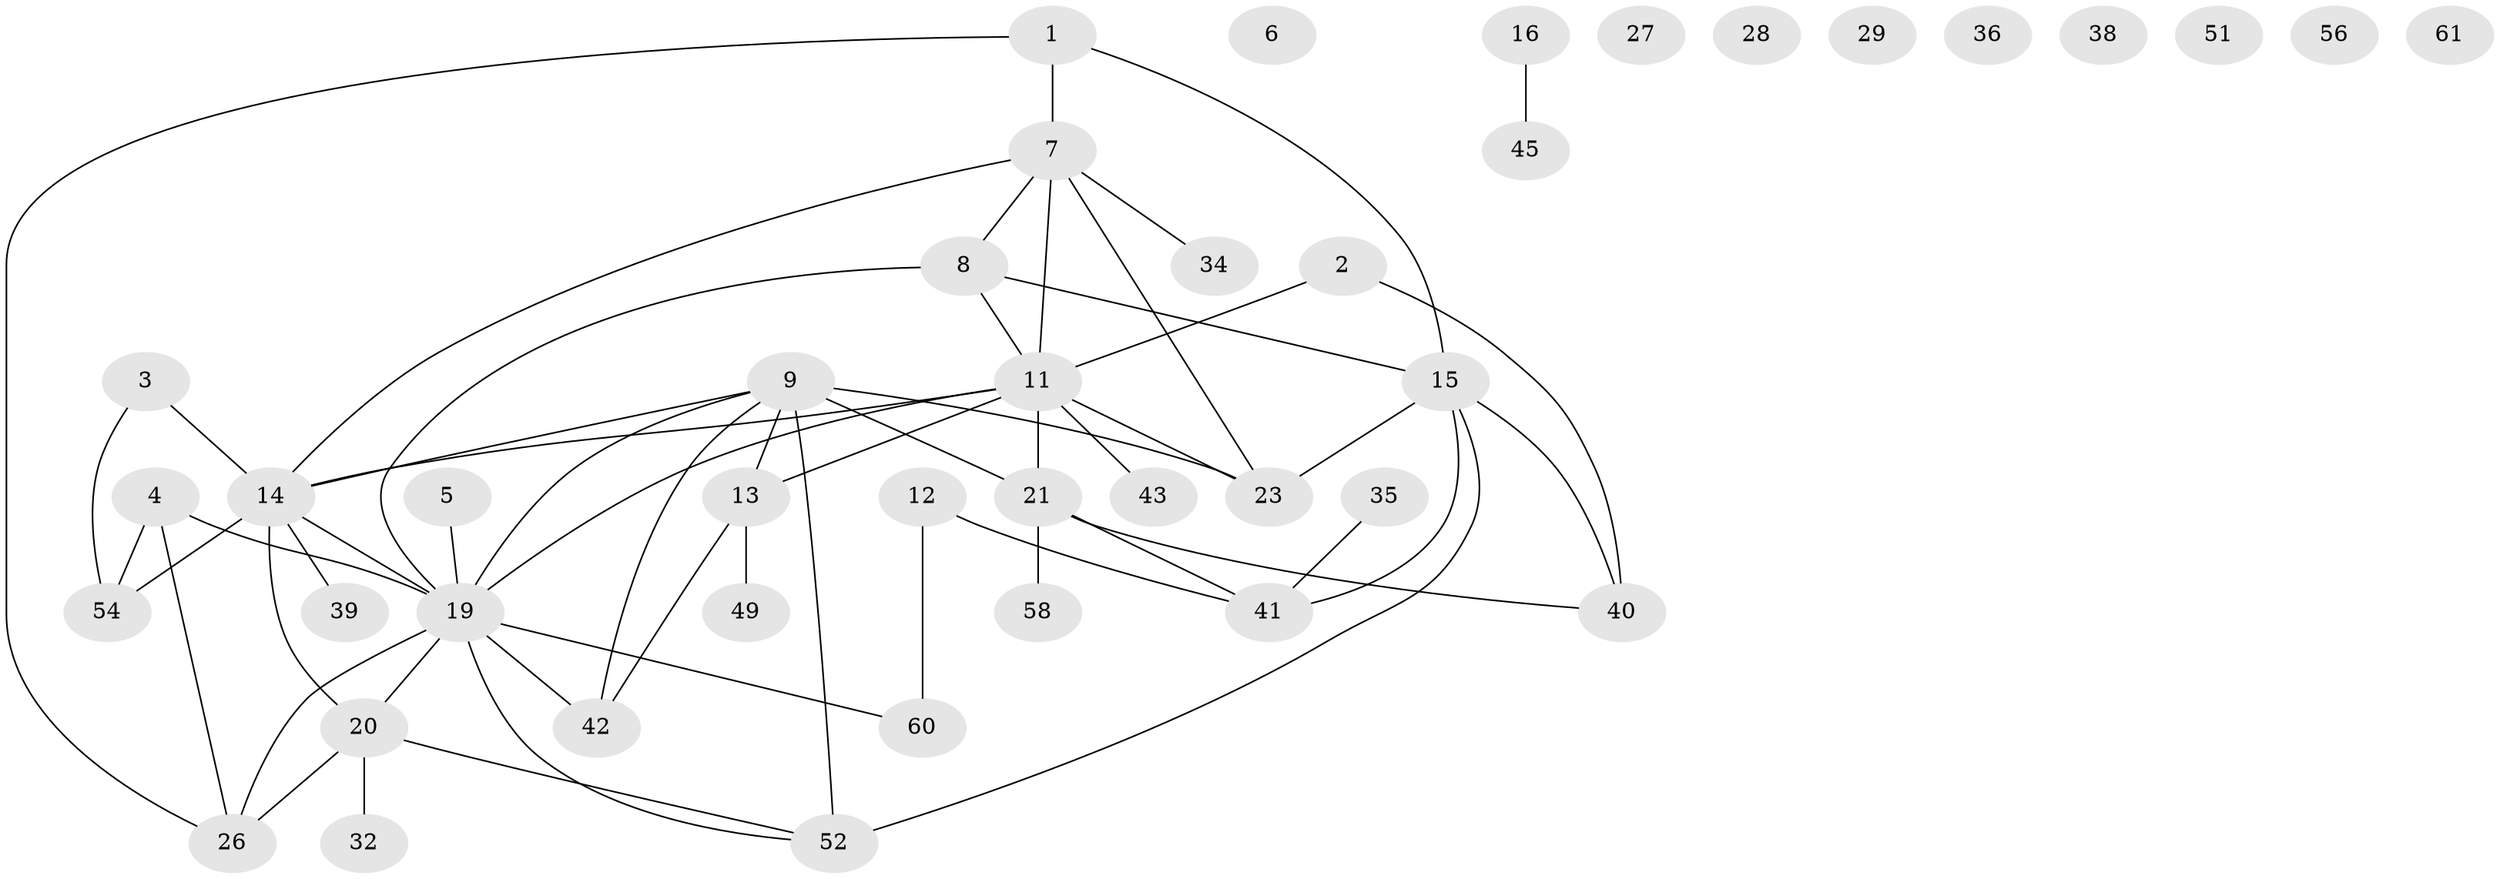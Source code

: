 // Generated by graph-tools (version 1.1) at 2025/23/03/03/25 07:23:27]
// undirected, 42 vertices, 57 edges
graph export_dot {
graph [start="1"]
  node [color=gray90,style=filled];
  1 [super="+47"];
  2;
  3 [super="+22"];
  4 [super="+10"];
  5;
  6;
  7 [super="+30"];
  8 [super="+59"];
  9 [super="+46"];
  11 [super="+18"];
  12;
  13 [super="+31"];
  14 [super="+25"];
  15 [super="+17"];
  16;
  19 [super="+50"];
  20 [super="+24"];
  21 [super="+33"];
  23;
  26 [super="+53"];
  27;
  28;
  29;
  32 [super="+37"];
  34 [super="+57"];
  35;
  36;
  38;
  39 [super="+44"];
  40;
  41 [super="+48"];
  42;
  43;
  45;
  49;
  51;
  52 [super="+55"];
  54;
  56;
  58;
  60;
  61;
  1 -- 15;
  1 -- 26;
  1 -- 7;
  2 -- 11;
  2 -- 40;
  3 -- 14;
  3 -- 54;
  4 -- 26;
  4 -- 54;
  4 -- 19;
  5 -- 19;
  7 -- 11 [weight=2];
  7 -- 23;
  7 -- 8;
  7 -- 14;
  7 -- 34;
  8 -- 19;
  8 -- 11;
  8 -- 15;
  9 -- 19;
  9 -- 52 [weight=2];
  9 -- 21;
  9 -- 23;
  9 -- 42;
  9 -- 14;
  9 -- 13;
  11 -- 13;
  11 -- 14;
  11 -- 19;
  11 -- 23;
  11 -- 43;
  11 -- 21;
  12 -- 60;
  12 -- 41;
  13 -- 42;
  13 -- 49;
  14 -- 39 [weight=2];
  14 -- 54;
  14 -- 19;
  14 -- 20;
  15 -- 23;
  15 -- 40;
  15 -- 52;
  15 -- 41;
  16 -- 45;
  19 -- 42;
  19 -- 60;
  19 -- 20;
  19 -- 52;
  19 -- 26;
  20 -- 32;
  20 -- 52;
  20 -- 26;
  21 -- 40;
  21 -- 41;
  21 -- 58;
  35 -- 41;
}
